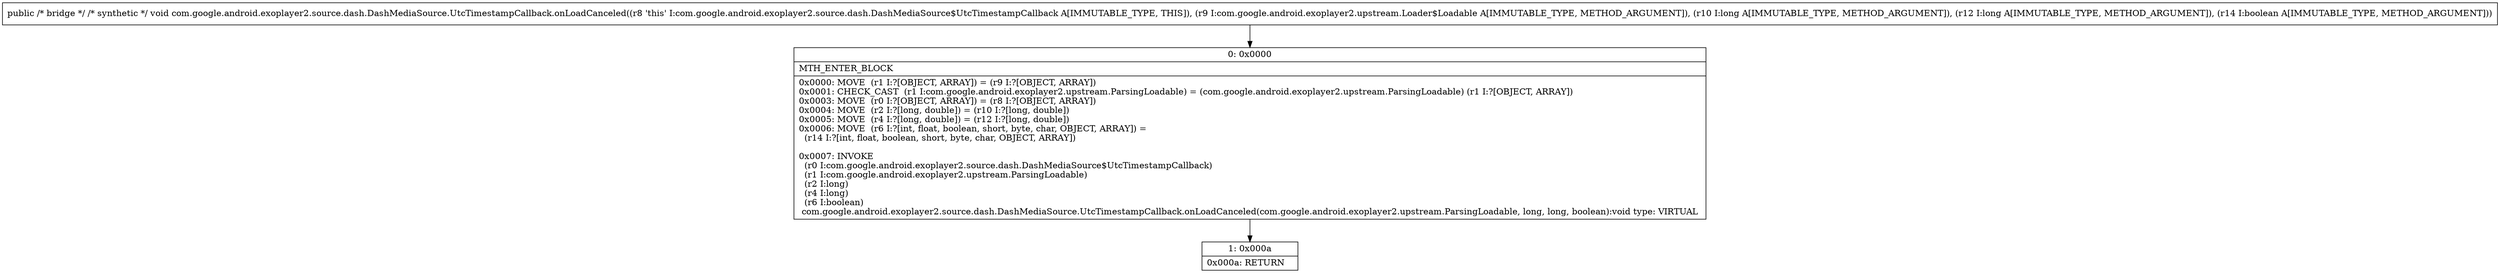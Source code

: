 digraph "CFG forcom.google.android.exoplayer2.source.dash.DashMediaSource.UtcTimestampCallback.onLoadCanceled(Lcom\/google\/android\/exoplayer2\/upstream\/Loader$Loadable;JJZ)V" {
Node_0 [shape=record,label="{0\:\ 0x0000|MTH_ENTER_BLOCK\l|0x0000: MOVE  (r1 I:?[OBJECT, ARRAY]) = (r9 I:?[OBJECT, ARRAY]) \l0x0001: CHECK_CAST  (r1 I:com.google.android.exoplayer2.upstream.ParsingLoadable) = (com.google.android.exoplayer2.upstream.ParsingLoadable) (r1 I:?[OBJECT, ARRAY]) \l0x0003: MOVE  (r0 I:?[OBJECT, ARRAY]) = (r8 I:?[OBJECT, ARRAY]) \l0x0004: MOVE  (r2 I:?[long, double]) = (r10 I:?[long, double]) \l0x0005: MOVE  (r4 I:?[long, double]) = (r12 I:?[long, double]) \l0x0006: MOVE  (r6 I:?[int, float, boolean, short, byte, char, OBJECT, ARRAY]) = \l  (r14 I:?[int, float, boolean, short, byte, char, OBJECT, ARRAY])\l \l0x0007: INVOKE  \l  (r0 I:com.google.android.exoplayer2.source.dash.DashMediaSource$UtcTimestampCallback)\l  (r1 I:com.google.android.exoplayer2.upstream.ParsingLoadable)\l  (r2 I:long)\l  (r4 I:long)\l  (r6 I:boolean)\l com.google.android.exoplayer2.source.dash.DashMediaSource.UtcTimestampCallback.onLoadCanceled(com.google.android.exoplayer2.upstream.ParsingLoadable, long, long, boolean):void type: VIRTUAL \l}"];
Node_1 [shape=record,label="{1\:\ 0x000a|0x000a: RETURN   \l}"];
MethodNode[shape=record,label="{public \/* bridge *\/ \/* synthetic *\/ void com.google.android.exoplayer2.source.dash.DashMediaSource.UtcTimestampCallback.onLoadCanceled((r8 'this' I:com.google.android.exoplayer2.source.dash.DashMediaSource$UtcTimestampCallback A[IMMUTABLE_TYPE, THIS]), (r9 I:com.google.android.exoplayer2.upstream.Loader$Loadable A[IMMUTABLE_TYPE, METHOD_ARGUMENT]), (r10 I:long A[IMMUTABLE_TYPE, METHOD_ARGUMENT]), (r12 I:long A[IMMUTABLE_TYPE, METHOD_ARGUMENT]), (r14 I:boolean A[IMMUTABLE_TYPE, METHOD_ARGUMENT])) }"];
MethodNode -> Node_0;
Node_0 -> Node_1;
}

